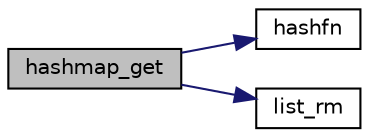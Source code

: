 digraph "hashmap_get"
{
 // LATEX_PDF_SIZE
  edge [fontname="Helvetica",fontsize="10",labelfontname="Helvetica",labelfontsize="10"];
  node [fontname="Helvetica",fontsize="10",shape=record];
  rankdir="LR";
  Node1 [label="hashmap_get",height=0.2,width=0.4,color="black", fillcolor="grey75", style="filled", fontcolor="black",tooltip="Removes and returns the value corresponding to the key in hashmap."];
  Node1 -> Node2 [color="midnightblue",fontsize="10",style="solid",fontname="Helvetica"];
  Node2 [label="hashfn",height=0.2,width=0.4,color="black", fillcolor="white", style="filled",URL="$hm_8c.html#a001e1c368cb113181470ab277bdacaab",tooltip=" "];
  Node1 -> Node3 [color="midnightblue",fontsize="10",style="solid",fontname="Helvetica"];
  Node3 [label="list_rm",height=0.2,width=0.4,color="black", fillcolor="white", style="filled",URL="$list_8h.html#a2439cbd6a22b846a91b51aad0511157a",tooltip="Removes the given element from the Linked List."];
}
